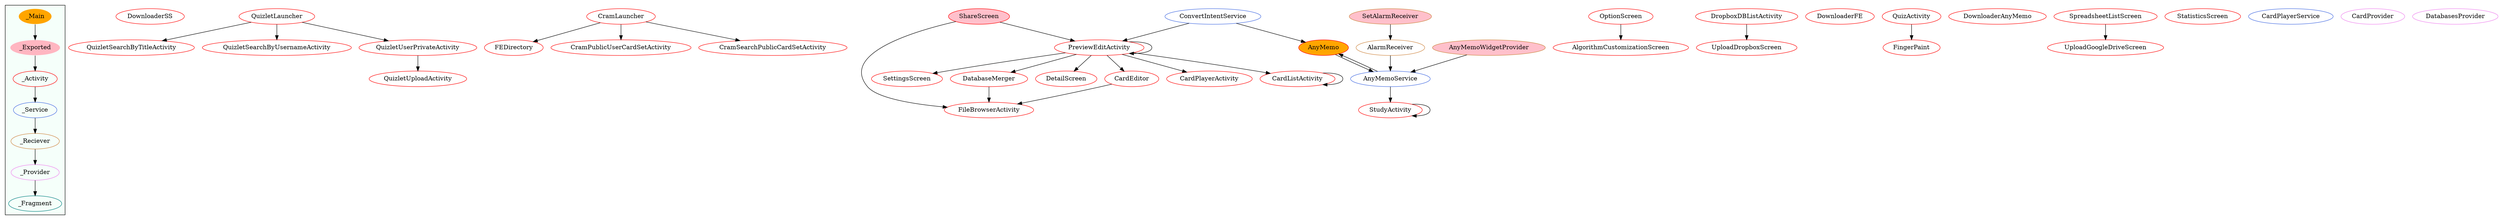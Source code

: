 digraph G {
subgraph cluster_legend{ 
bgcolor=mintcream;
_Activity[color = red];
_Service[color = royalblue];
_Provider[color = violet];
_Reciever[color = peru];
_Fragment[color = teal];
_Main[style=filled, fillcolor=orange, color = mintcream];
_Exported[style=filled, fillcolor=lightpink, color = mintcream];
_Main -> _Exported -> _Activity -> _Service -> _Reciever -> _Provider -> _Fragment; 
}
DownloaderSS[color = red];
QuizletSearchByTitleActivity[color = red];
FEDirectory[color = red];
PreviewEditActivity[color = red];
CramPublicUserCardSetActivity[color = red];
QuizletLauncher[color = red];
CramSearchPublicCardSetActivity[color = red];
AlgorithmCustomizationScreen[color = red];
CardPlayerActivity[color = red];
UploadDropboxScreen[color = red];
CardListActivity[color = red];
StudyActivity[color = red];
ShareScreen[style=filled, fillcolor=pink, color = red];
AnyMemo[style=filled, fillcolor=orange, color = red];
QuizletSearchByUsernameActivity[color = red];
DropboxDBListActivity[color = red];
DownloaderFE[color = red];
FingerPaint[color = red];
OptionScreen[color = red];
QuizActivity[color = red];
SettingsScreen[color = red];
DatabaseMerger[color = red];
DownloaderAnyMemo[color = red];
SpreadsheetListScreen[color = red];
QuizletUserPrivateActivity[color = red];
StatisticsScreen[color = red];
CramLauncher[color = red];
QuizletUploadActivity[color = red];
DetailScreen[color = red];
CardEditor[color = red];
UploadGoogleDriveScreen[color = red];
FileBrowserActivity[color = red];
ConvertIntentService[color = royalblue];
AnyMemoService[color = royalblue];
CardPlayerService[color = royalblue];
AlarmReceiver[color = peru];
AnyMemoWidgetProvider[style=filled, fillcolor=pink, color = peru];
SetAlarmReceiver[style=filled, fillcolor=pink, color = peru];
CardProvider[color = violet];
DatabasesProvider[color = violet];
AlarmReceiver->AnyMemoService;
DropboxDBListActivity->UploadDropboxScreen;
OptionScreen->AlgorithmCustomizationScreen;
QuizActivity->FingerPaint;
DatabaseMerger->FileBrowserActivity;
AnyMemoWidgetProvider->AnyMemoService;
PreviewEditActivity->DatabaseMerger;
PreviewEditActivity->SettingsScreen;
PreviewEditActivity->CardPlayerActivity;
PreviewEditActivity->DetailScreen;
PreviewEditActivity->PreviewEditActivity;
PreviewEditActivity->CardEditor;
PreviewEditActivity->CardListActivity;
QuizletLauncher->QuizletSearchByTitleActivity;
QuizletLauncher->QuizletUserPrivateActivity;
QuizletLauncher->QuizletSearchByUsernameActivity;
SpreadsheetListScreen->UploadGoogleDriveScreen;
QuizletUserPrivateActivity->QuizletUploadActivity;
CramLauncher->CramPublicUserCardSetActivity;
CramLauncher->CramSearchPublicCardSetActivity;
CramLauncher->FEDirectory;
ConvertIntentService->AnyMemo;
ConvertIntentService->PreviewEditActivity;
CardEditor->FileBrowserActivity;
AnyMemoService->AnyMemo;
AnyMemoService->StudyActivity;
CardListActivity->CardListActivity;
StudyActivity->StudyActivity;
ShareScreen->FileBrowserActivity;
ShareScreen->PreviewEditActivity;
SetAlarmReceiver->AlarmReceiver;
AnyMemo->AnyMemoService;
}
